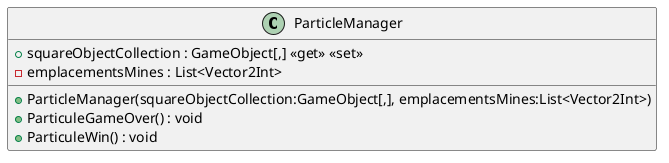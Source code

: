 @startuml
class ParticleManager {
    + squareObjectCollection : GameObject[,] <<get>> <<set>>
    - emplacementsMines : List<Vector2Int>
    + ParticleManager(squareObjectCollection:GameObject[,], emplacementsMines:List<Vector2Int>)
    + ParticuleGameOver() : void
    + ParticuleWin() : void
}
@enduml
